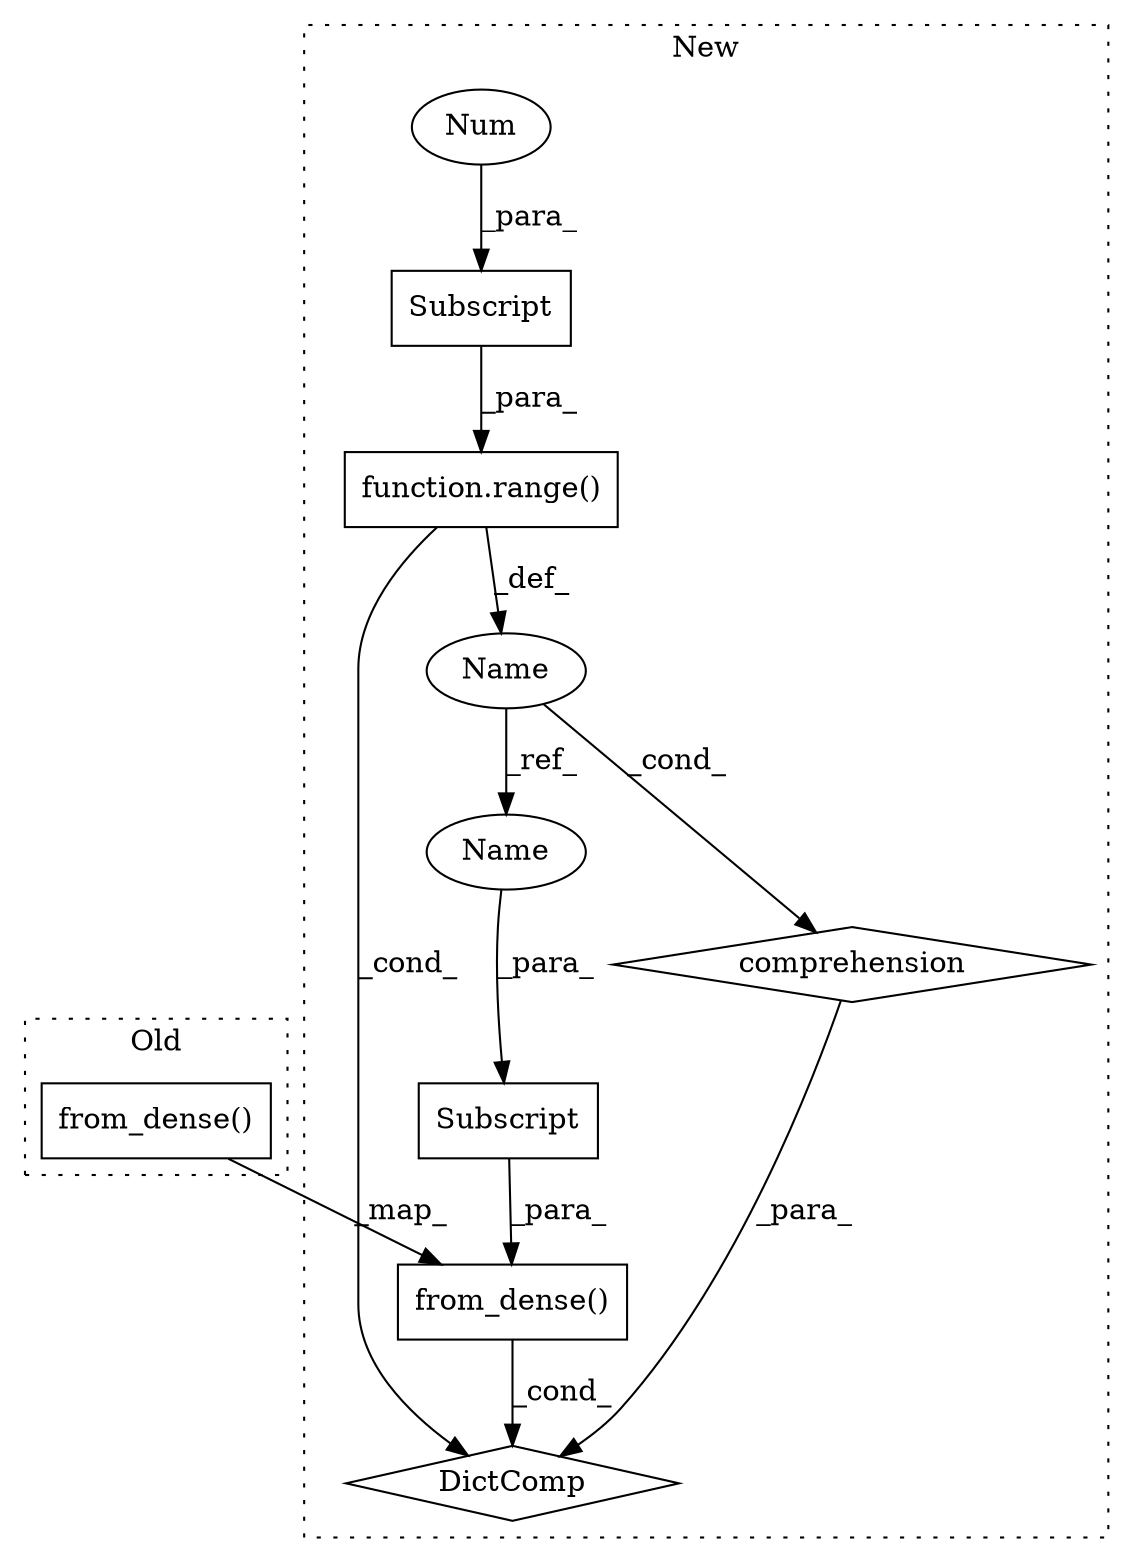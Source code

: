 digraph G {
subgraph cluster0 {
1 [label="from_dense()" a="75" s="950,975" l="21,1" shape="box"];
label = "Old";
style="dotted";
}
subgraph cluster1 {
2 [label="from_dense()" a="75" s="1030,1058" l="21,1" shape="box"];
3 [label="Subscript" a="63" s="1051,0" l="7,0" shape="box"];
4 [label="function.range()" a="75" s="1069,1088" l="6,1" shape="box"];
5 [label="Subscript" a="63" s="1075,0" l="13,0" shape="box"];
6 [label="DictComp" a="84" s="1013" l="86" shape="diamond"];
7 [label="Name" a="87" s="1064" l="1" shape="ellipse"];
8 [label="comprehension" a="45" s="1060" l="3" shape="diamond"];
9 [label="Num" a="76" s="1086" l="1" shape="ellipse"];
10 [label="Name" a="87" s="1056" l="1" shape="ellipse"];
label = "New";
style="dotted";
}
1 -> 2 [label="_map_"];
2 -> 6 [label="_cond_"];
3 -> 2 [label="_para_"];
4 -> 7 [label="_def_"];
4 -> 6 [label="_cond_"];
5 -> 4 [label="_para_"];
7 -> 8 [label="_cond_"];
7 -> 10 [label="_ref_"];
8 -> 6 [label="_para_"];
9 -> 5 [label="_para_"];
10 -> 3 [label="_para_"];
}